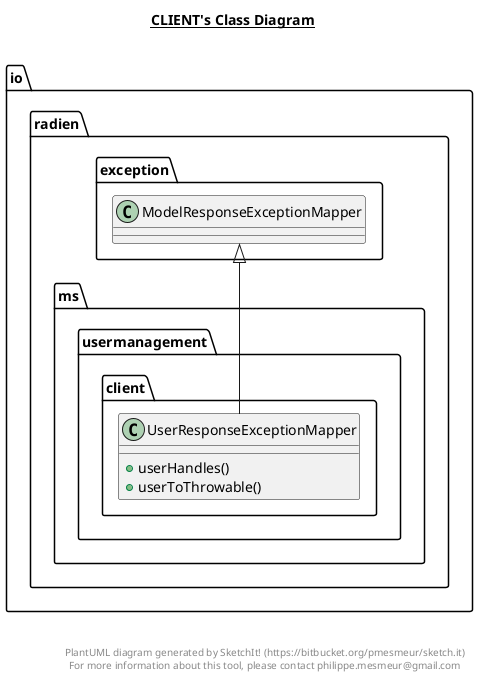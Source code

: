 @startuml

title __CLIENT's Class Diagram__\n

  namespace io.radien.ms.usermanagement.client {
    class io.radien.ms.usermanagement.client.UserResponseExceptionMapper {
        + userHandles()
        + userToThrowable()
    }
  }
  

  io.radien.ms.usermanagement.client.UserResponseExceptionMapper -up-|> io.radien.exception.ModelResponseExceptionMapper


right footer


PlantUML diagram generated by SketchIt! (https://bitbucket.org/pmesmeur/sketch.it)
For more information about this tool, please contact philippe.mesmeur@gmail.com
endfooter

@enduml
